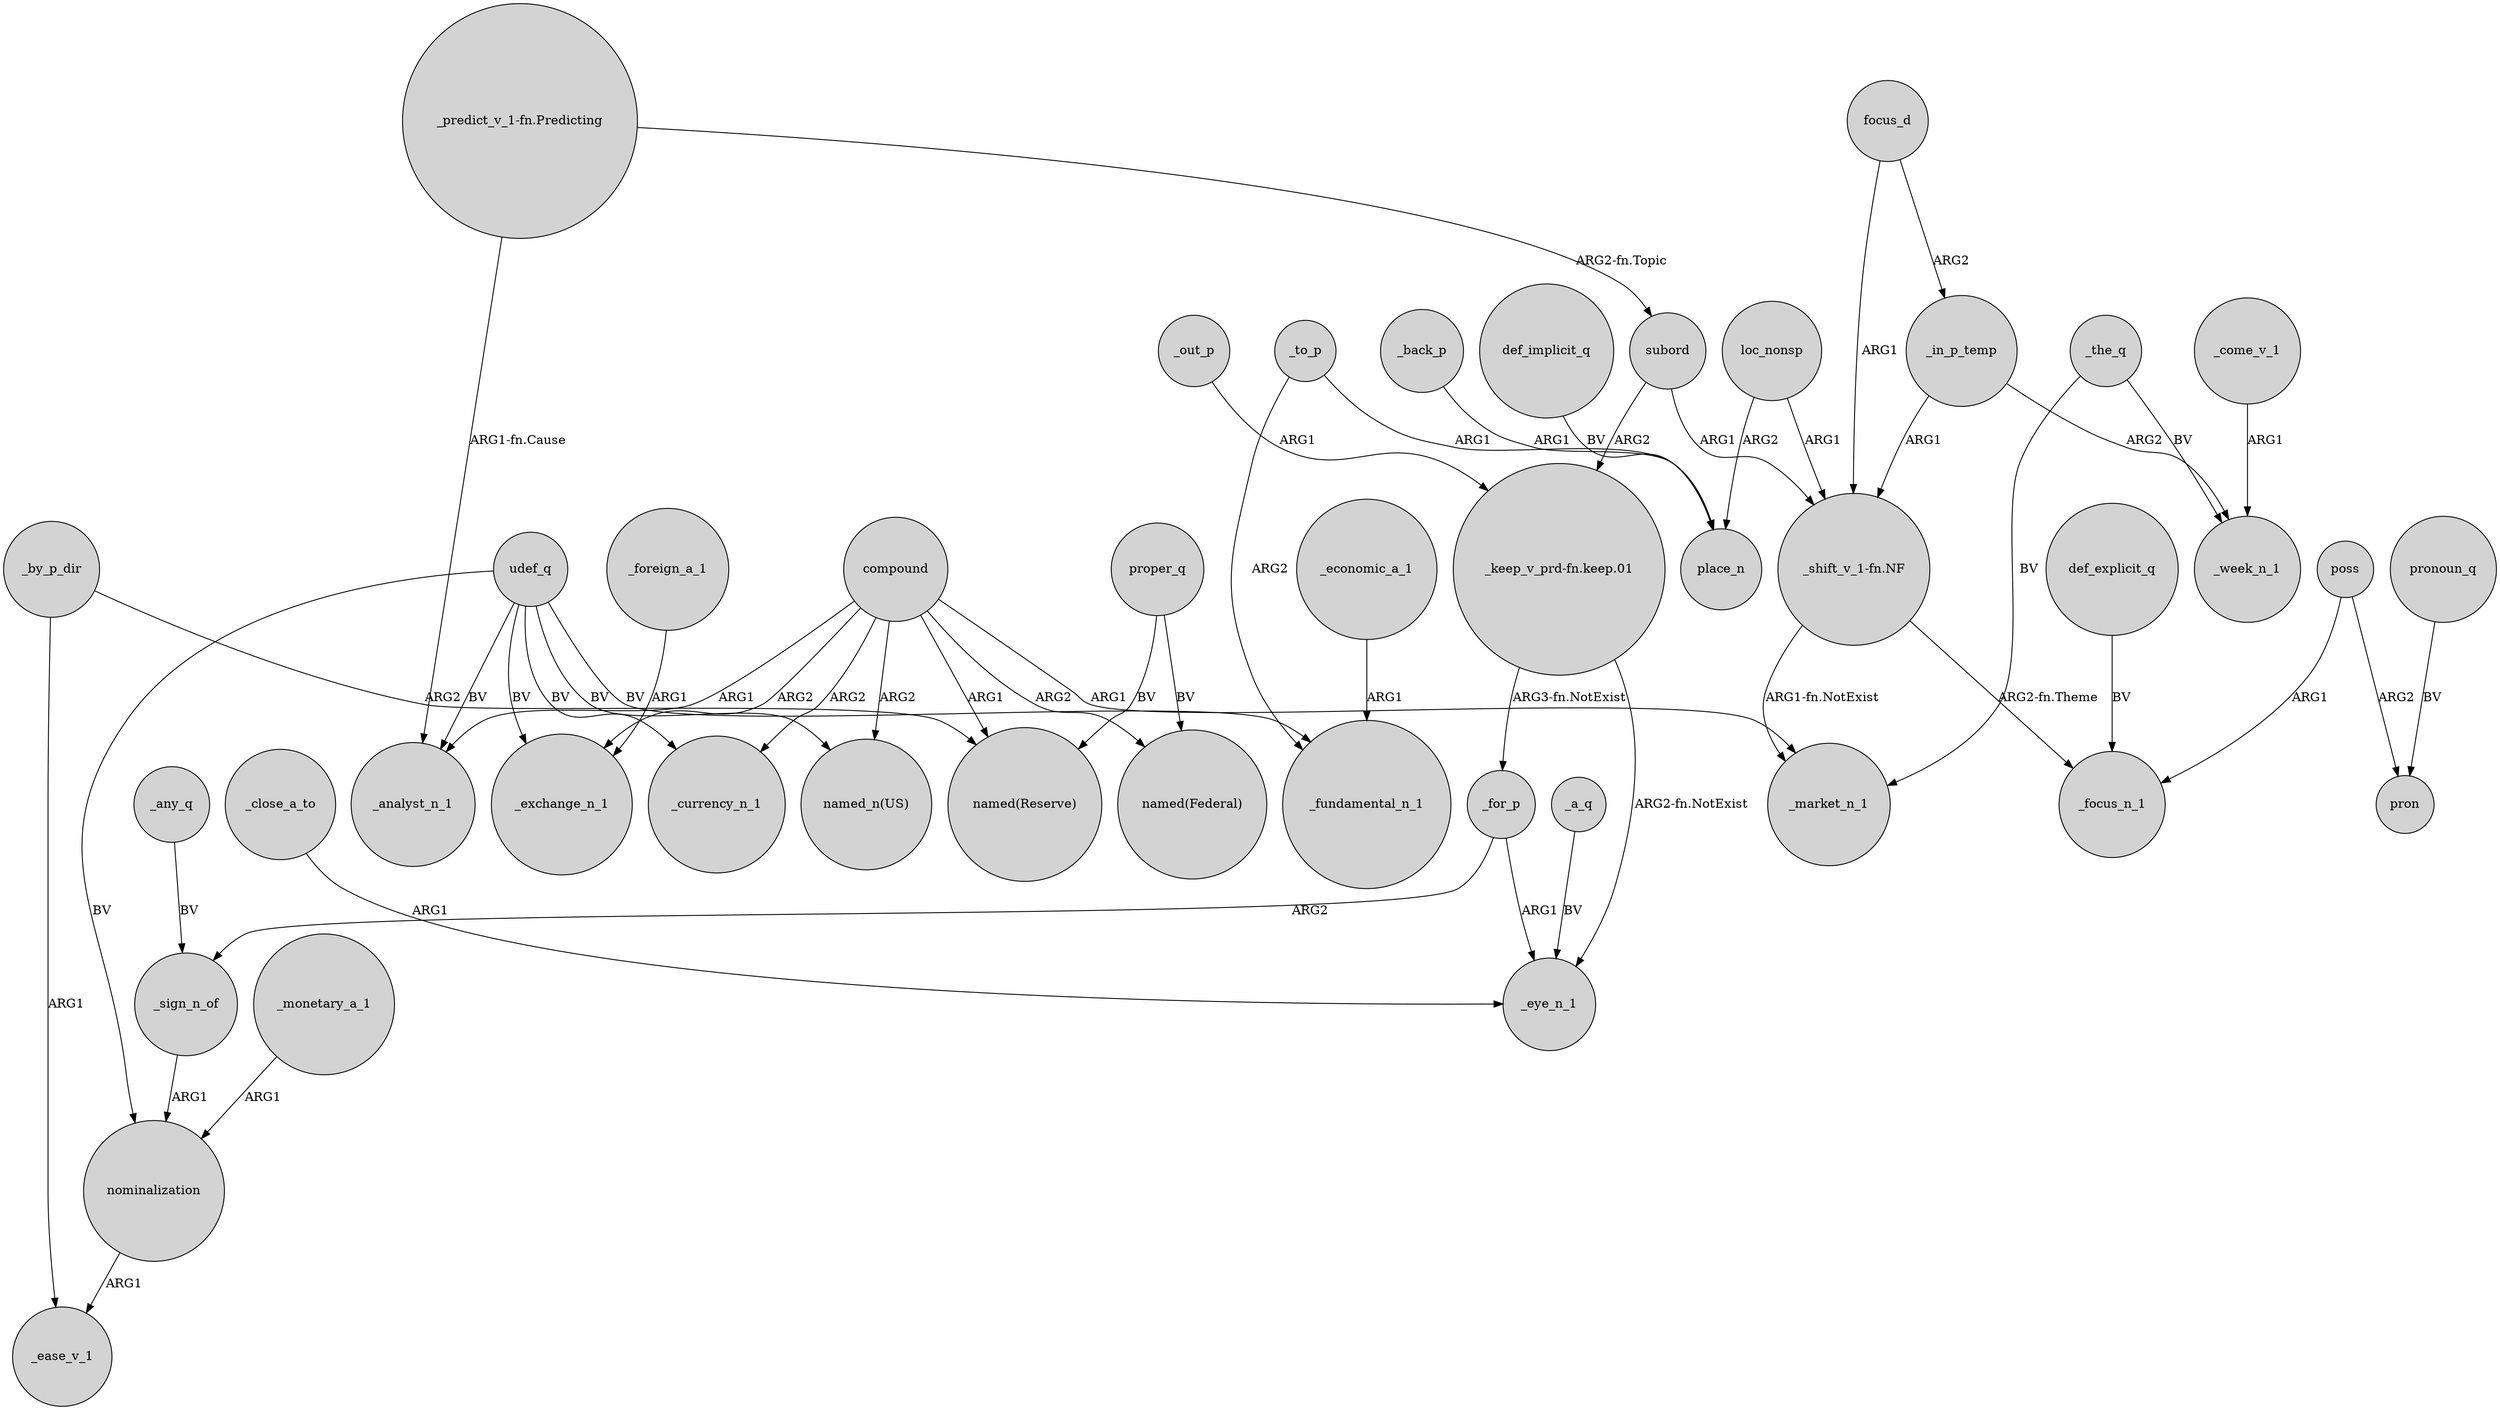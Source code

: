 digraph {
	node [shape=circle style=filled]
	_a_q -> _eye_n_1 [label=BV]
	compound -> "named(Reserve)" [label=ARG1]
	focus_d -> _in_p_temp [label=ARG2]
	_come_v_1 -> _week_n_1 [label=ARG1]
	proper_q -> "named(Reserve)" [label=BV]
	udef_q -> "named_n(US)" [label=BV]
	poss -> pron [label=ARG2]
	_out_p -> "_keep_v_prd-fn.keep.01" [label=ARG1]
	"_predict_v_1-fn.Predicting" -> subord [label="ARG2-fn.Topic"]
	_monetary_a_1 -> nominalization [label=ARG1]
	_foreign_a_1 -> _exchange_n_1 [label=ARG1]
	"_keep_v_prd-fn.keep.01" -> _for_p [label="ARG3-fn.NotExist"]
	_sign_n_of -> nominalization [label=ARG1]
	_in_p_temp -> _week_n_1 [label=ARG2]
	_economic_a_1 -> _fundamental_n_1 [label=ARG1]
	_for_p -> _sign_n_of [label=ARG2]
	nominalization -> _ease_v_1 [label=ARG1]
	focus_d -> "_shift_v_1-fn.NF" [label=ARG1]
	def_implicit_q -> place_n [label=BV]
	poss -> _focus_n_1 [label=ARG1]
	_any_q -> _sign_n_of [label=BV]
	compound -> "named_n(US)" [label=ARG2]
	compound -> _exchange_n_1 [label=ARG2]
	udef_q -> _currency_n_1 [label=BV]
	def_explicit_q -> _focus_n_1 [label=BV]
	subord -> "_keep_v_prd-fn.keep.01" [label=ARG2]
	"_keep_v_prd-fn.keep.01" -> _eye_n_1 [label="ARG2-fn.NotExist"]
	_by_p_dir -> _ease_v_1 [label=ARG1]
	_to_p -> _fundamental_n_1 [label=ARG2]
	compound -> _currency_n_1 [label=ARG2]
	pronoun_q -> pron [label=BV]
	subord -> "_shift_v_1-fn.NF" [label=ARG1]
	_in_p_temp -> "_shift_v_1-fn.NF" [label=ARG1]
	"_shift_v_1-fn.NF" -> _market_n_1 [label="ARG1-fn.NotExist"]
	_the_q -> _week_n_1 [label=BV]
	loc_nonsp -> "_shift_v_1-fn.NF" [label=ARG1]
	_to_p -> place_n [label=ARG1]
	_for_p -> _eye_n_1 [label=ARG1]
	udef_q -> nominalization [label=BV]
	"_predict_v_1-fn.Predicting" -> _analyst_n_1 [label="ARG1-fn.Cause"]
	proper_q -> "named(Federal)" [label=BV]
	udef_q -> _fundamental_n_1 [label=BV]
	loc_nonsp -> place_n [label=ARG2]
	_back_p -> place_n [label=ARG1]
	_close_a_to -> _eye_n_1 [label=ARG1]
	compound -> _market_n_1 [label=ARG1]
	udef_q -> _exchange_n_1 [label=BV]
	_the_q -> _market_n_1 [label=BV]
	compound -> "named(Federal)" [label=ARG2]
	udef_q -> _analyst_n_1 [label=BV]
	_by_p_dir -> "named(Reserve)" [label=ARG2]
	"_shift_v_1-fn.NF" -> _focus_n_1 [label="ARG2-fn.Theme"]
	compound -> _analyst_n_1 [label=ARG1]
}
